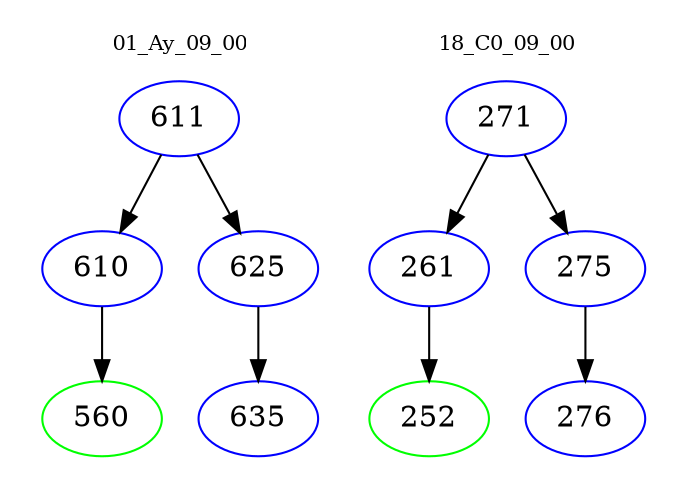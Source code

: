 digraph{
subgraph cluster_0 {
color = white
label = "01_Ay_09_00";
fontsize=10;
T0_611 [label="611", color="blue"]
T0_611 -> T0_610 [color="black"]
T0_610 [label="610", color="blue"]
T0_610 -> T0_560 [color="black"]
T0_560 [label="560", color="green"]
T0_611 -> T0_625 [color="black"]
T0_625 [label="625", color="blue"]
T0_625 -> T0_635 [color="black"]
T0_635 [label="635", color="blue"]
}
subgraph cluster_1 {
color = white
label = "18_C0_09_00";
fontsize=10;
T1_271 [label="271", color="blue"]
T1_271 -> T1_261 [color="black"]
T1_261 [label="261", color="blue"]
T1_261 -> T1_252 [color="black"]
T1_252 [label="252", color="green"]
T1_271 -> T1_275 [color="black"]
T1_275 [label="275", color="blue"]
T1_275 -> T1_276 [color="black"]
T1_276 [label="276", color="blue"]
}
}
